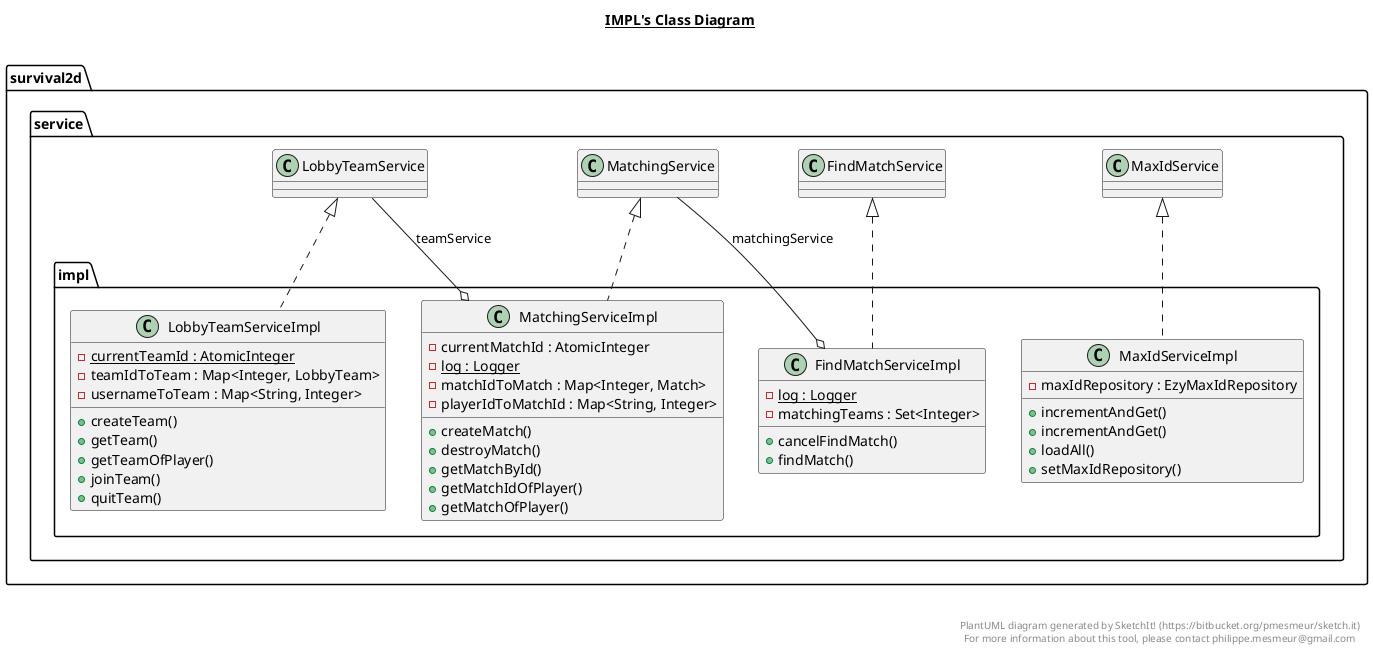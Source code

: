 @startuml

title __IMPL's Class Diagram__\n

  namespace survival2d {
    namespace service {
      namespace impl {
        class survival2d.service.impl.FindMatchServiceImpl {
            {static} - log : Logger
            - matchingTeams : Set<Integer>
            + cancelFindMatch()
            + findMatch()
        }
      }
    }
  }
  

  namespace survival2d {
    namespace service {
      namespace impl {
        class survival2d.service.impl.LobbyTeamServiceImpl {
            {static} - currentTeamId : AtomicInteger
            - teamIdToTeam : Map<Integer, LobbyTeam>
            - usernameToTeam : Map<String, Integer>
            + createTeam()
            + getTeam()
            + getTeamOfPlayer()
            + joinTeam()
            + quitTeam()
        }
      }
    }
  }
  

  namespace survival2d {
    namespace service {
      namespace impl {
        class survival2d.service.impl.MatchingServiceImpl {
            - currentMatchId : AtomicInteger
            {static} - log : Logger
            - matchIdToMatch : Map<Integer, Match>
            - playerIdToMatchId : Map<String, Integer>
            + createMatch()
            + destroyMatch()
            + getMatchById()
            + getMatchIdOfPlayer()
            + getMatchOfPlayer()
        }
      }
    }
  }
  

  namespace survival2d {
    namespace service {
      namespace impl {
        class survival2d.service.impl.MaxIdServiceImpl {
            - maxIdRepository : EzyMaxIdRepository
            + incrementAndGet()
            + incrementAndGet()
            + loadAll()
            + setMaxIdRepository()
        }
      }
    }
  }
  

  survival2d.service.impl.FindMatchServiceImpl .up.|> survival2d.service.FindMatchService
  survival2d.service.impl.FindMatchServiceImpl o-- survival2d.service.MatchingService : matchingService
  survival2d.service.impl.LobbyTeamServiceImpl .up.|> survival2d.service.LobbyTeamService
  survival2d.service.impl.MatchingServiceImpl .up.|> survival2d.service.MatchingService
  survival2d.service.impl.MatchingServiceImpl o-- survival2d.service.LobbyTeamService : teamService
  survival2d.service.impl.MaxIdServiceImpl .up.|> survival2d.service.MaxIdService


right footer


PlantUML diagram generated by SketchIt! (https://bitbucket.org/pmesmeur/sketch.it)
For more information about this tool, please contact philippe.mesmeur@gmail.com
endfooter

@enduml
